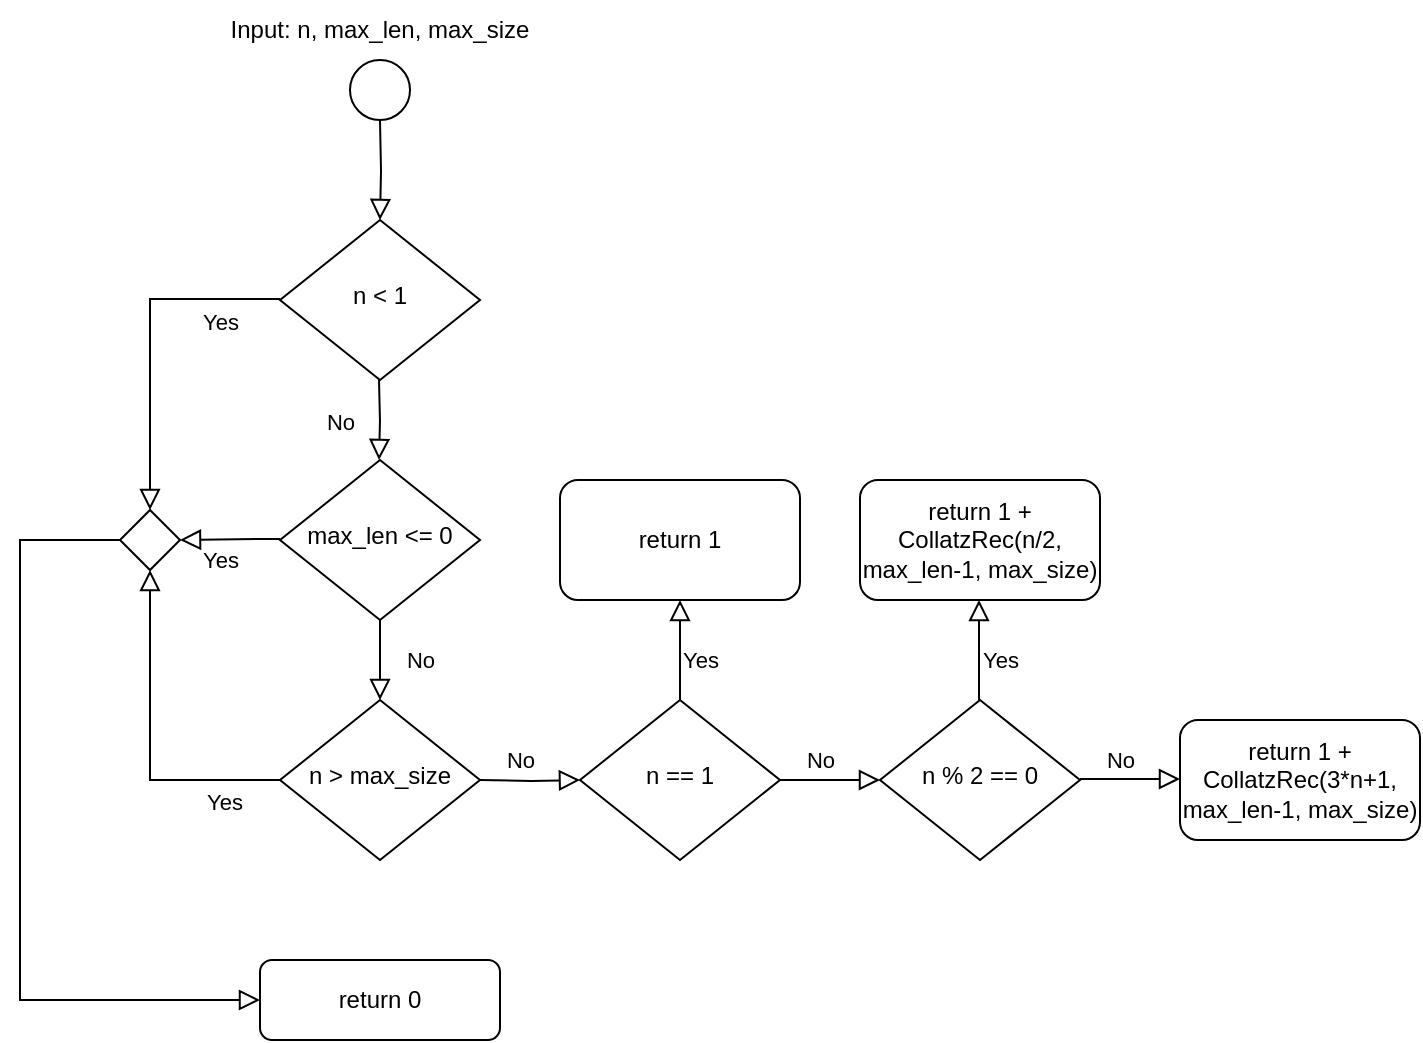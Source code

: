 <mxfile version="21.1.8" type="github">
  <diagram id="C5RBs43oDa-KdzZeNtuy" name="Page-1">
    <mxGraphModel dx="726" dy="738" grid="1" gridSize="10" guides="1" tooltips="1" connect="1" arrows="1" fold="1" page="1" pageScale="1" pageWidth="827" pageHeight="1169" math="0" shadow="0">
      <root>
        <mxCell id="WIyWlLk6GJQsqaUBKTNV-0" />
        <mxCell id="WIyWlLk6GJQsqaUBKTNV-1" parent="WIyWlLk6GJQsqaUBKTNV-0" />
        <mxCell id="WIyWlLk6GJQsqaUBKTNV-2" value="" style="rounded=0;html=1;jettySize=auto;orthogonalLoop=1;fontSize=11;endArrow=block;endFill=0;endSize=8;strokeWidth=1;shadow=0;labelBackgroundColor=none;edgeStyle=orthogonalEdgeStyle;" parent="WIyWlLk6GJQsqaUBKTNV-1" target="WIyWlLk6GJQsqaUBKTNV-6" edge="1">
          <mxGeometry relative="1" as="geometry">
            <mxPoint x="220" y="120" as="sourcePoint" />
          </mxGeometry>
        </mxCell>
        <mxCell id="WIyWlLk6GJQsqaUBKTNV-6" value="n &amp;lt; 1" style="rhombus;whiteSpace=wrap;html=1;shadow=0;fontFamily=Helvetica;fontSize=12;align=center;strokeWidth=1;spacing=6;spacingTop=-4;" parent="WIyWlLk6GJQsqaUBKTNV-1" vertex="1">
          <mxGeometry x="170" y="170" width="100" height="80" as="geometry" />
        </mxCell>
        <mxCell id="WIyWlLk6GJQsqaUBKTNV-8" value="No" style="rounded=0;html=1;jettySize=auto;orthogonalLoop=1;fontSize=11;endArrow=block;endFill=0;endSize=8;strokeWidth=1;shadow=0;labelBackgroundColor=none;edgeStyle=orthogonalEdgeStyle;" parent="WIyWlLk6GJQsqaUBKTNV-1" source="WIyWlLk6GJQsqaUBKTNV-10" edge="1">
          <mxGeometry y="20" relative="1" as="geometry">
            <mxPoint as="offset" />
            <mxPoint x="220" y="410" as="targetPoint" />
          </mxGeometry>
        </mxCell>
        <mxCell id="WIyWlLk6GJQsqaUBKTNV-10" value="max_len &amp;lt;= 0" style="rhombus;whiteSpace=wrap;html=1;shadow=0;fontFamily=Helvetica;fontSize=12;align=center;strokeWidth=1;spacing=6;spacingTop=-4;" parent="WIyWlLk6GJQsqaUBKTNV-1" vertex="1">
          <mxGeometry x="170" y="290" width="100" height="80" as="geometry" />
        </mxCell>
        <mxCell id="TUXl-O04e0mhToyr6LTU-0" value="n &amp;gt; max_size" style="rhombus;whiteSpace=wrap;html=1;shadow=0;fontFamily=Helvetica;fontSize=12;align=center;strokeWidth=1;spacing=6;spacingTop=-4;" parent="WIyWlLk6GJQsqaUBKTNV-1" vertex="1">
          <mxGeometry x="170" y="410" width="100" height="80" as="geometry" />
        </mxCell>
        <mxCell id="TUXl-O04e0mhToyr6LTU-6" value="" style="rhombus;whiteSpace=wrap;html=1;" parent="WIyWlLk6GJQsqaUBKTNV-1" vertex="1">
          <mxGeometry x="90" y="315" width="30" height="30" as="geometry" />
        </mxCell>
        <mxCell id="TUXl-O04e0mhToyr6LTU-8" value="Yes" style="edgeStyle=orthogonalEdgeStyle;rounded=0;html=1;jettySize=auto;orthogonalLoop=1;fontSize=11;endArrow=block;endFill=0;endSize=8;strokeWidth=1;shadow=0;labelBackgroundColor=none;entryX=1;entryY=0.5;entryDx=0;entryDy=0;" parent="WIyWlLk6GJQsqaUBKTNV-1" target="TUXl-O04e0mhToyr6LTU-6" edge="1">
          <mxGeometry x="0.205" y="10" relative="1" as="geometry">
            <mxPoint as="offset" />
            <mxPoint x="170" y="329.5" as="sourcePoint" />
            <mxPoint x="220" y="329.5" as="targetPoint" />
            <Array as="points">
              <mxPoint x="160" y="330" />
              <mxPoint x="160" y="330" />
            </Array>
          </mxGeometry>
        </mxCell>
        <mxCell id="TUXl-O04e0mhToyr6LTU-9" value="Yes" style="edgeStyle=orthogonalEdgeStyle;rounded=0;html=1;jettySize=auto;orthogonalLoop=1;fontSize=11;endArrow=block;endFill=0;endSize=8;strokeWidth=1;shadow=0;labelBackgroundColor=none;entryX=0.5;entryY=0;entryDx=0;entryDy=0;" parent="WIyWlLk6GJQsqaUBKTNV-1" target="TUXl-O04e0mhToyr6LTU-6" edge="1">
          <mxGeometry x="-0.648" y="11" relative="1" as="geometry">
            <mxPoint as="offset" />
            <mxPoint x="170" y="209.5" as="sourcePoint" />
            <mxPoint x="120" y="210" as="targetPoint" />
            <Array as="points">
              <mxPoint x="105" y="210" />
            </Array>
          </mxGeometry>
        </mxCell>
        <mxCell id="TUXl-O04e0mhToyr6LTU-10" value="Yes" style="edgeStyle=orthogonalEdgeStyle;rounded=0;html=1;jettySize=auto;orthogonalLoop=1;fontSize=11;endArrow=block;endFill=0;endSize=8;strokeWidth=1;shadow=0;labelBackgroundColor=none;entryX=0.5;entryY=1;entryDx=0;entryDy=0;" parent="WIyWlLk6GJQsqaUBKTNV-1" target="TUXl-O04e0mhToyr6LTU-6" edge="1">
          <mxGeometry x="-0.666" y="11" relative="1" as="geometry">
            <mxPoint as="offset" />
            <mxPoint x="170" y="450" as="sourcePoint" />
            <mxPoint x="120" y="460" as="targetPoint" />
            <Array as="points">
              <mxPoint x="170" y="450" />
              <mxPoint x="105" y="450" />
            </Array>
          </mxGeometry>
        </mxCell>
        <mxCell id="TUXl-O04e0mhToyr6LTU-13" value="No" style="rounded=0;html=1;jettySize=auto;orthogonalLoop=1;fontSize=11;endArrow=block;endFill=0;endSize=8;strokeWidth=1;shadow=0;labelBackgroundColor=none;edgeStyle=orthogonalEdgeStyle;" parent="WIyWlLk6GJQsqaUBKTNV-1" edge="1">
          <mxGeometry y="20" relative="1" as="geometry">
            <mxPoint as="offset" />
            <mxPoint x="219.5" y="250" as="sourcePoint" />
            <mxPoint x="219.5" y="290" as="targetPoint" />
          </mxGeometry>
        </mxCell>
        <mxCell id="TUXl-O04e0mhToyr6LTU-15" value="" style="rounded=0;html=1;jettySize=auto;orthogonalLoop=1;fontSize=11;endArrow=block;endFill=0;endSize=8;strokeWidth=1;shadow=0;labelBackgroundColor=none;edgeStyle=orthogonalEdgeStyle;entryX=0;entryY=0.5;entryDx=0;entryDy=0;" parent="WIyWlLk6GJQsqaUBKTNV-1" target="TUXl-O04e0mhToyr6LTU-16" edge="1">
          <mxGeometry relative="1" as="geometry">
            <mxPoint x="90" y="330" as="sourcePoint" />
            <mxPoint x="150" y="560" as="targetPoint" />
            <Array as="points">
              <mxPoint x="40" y="330" />
              <mxPoint x="40" y="560" />
            </Array>
          </mxGeometry>
        </mxCell>
        <mxCell id="TUXl-O04e0mhToyr6LTU-16" value="return 0" style="rounded=1;whiteSpace=wrap;html=1;fontSize=12;glass=0;strokeWidth=1;shadow=0;" parent="WIyWlLk6GJQsqaUBKTNV-1" vertex="1">
          <mxGeometry x="160" y="540" width="120" height="40" as="geometry" />
        </mxCell>
        <mxCell id="TUXl-O04e0mhToyr6LTU-18" value="" style="ellipse;whiteSpace=wrap;html=1;aspect=fixed;" parent="WIyWlLk6GJQsqaUBKTNV-1" vertex="1">
          <mxGeometry x="205" y="90" width="30" height="30" as="geometry" />
        </mxCell>
        <mxCell id="TUXl-O04e0mhToyr6LTU-19" value="Input: n, max_len, max_size" style="text;html=1;strokeColor=none;fillColor=none;align=center;verticalAlign=middle;whiteSpace=wrap;rounded=0;" parent="WIyWlLk6GJQsqaUBKTNV-1" vertex="1">
          <mxGeometry x="135" y="60" width="170" height="30" as="geometry" />
        </mxCell>
        <mxCell id="cVzY4snqq4lX8DOmmipM-2" value="No" style="rounded=0;html=1;jettySize=auto;orthogonalLoop=1;fontSize=11;endArrow=block;endFill=0;endSize=8;strokeWidth=1;shadow=0;labelBackgroundColor=none;edgeStyle=orthogonalEdgeStyle;entryX=0;entryY=0.5;entryDx=0;entryDy=0;" edge="1" parent="WIyWlLk6GJQsqaUBKTNV-1" target="cVzY4snqq4lX8DOmmipM-5">
          <mxGeometry x="-0.2" y="10" relative="1" as="geometry">
            <mxPoint as="offset" />
            <mxPoint x="330" y="450" as="targetPoint" />
            <mxPoint x="270" y="450" as="sourcePoint" />
          </mxGeometry>
        </mxCell>
        <mxCell id="cVzY4snqq4lX8DOmmipM-5" value="n == 1" style="rhombus;whiteSpace=wrap;html=1;shadow=0;fontFamily=Helvetica;fontSize=12;align=center;strokeWidth=1;spacing=6;spacingTop=-4;" vertex="1" parent="WIyWlLk6GJQsqaUBKTNV-1">
          <mxGeometry x="320" y="410" width="100" height="80" as="geometry" />
        </mxCell>
        <mxCell id="cVzY4snqq4lX8DOmmipM-6" value="No" style="rounded=0;html=1;jettySize=auto;orthogonalLoop=1;fontSize=11;endArrow=block;endFill=0;endSize=8;strokeWidth=1;shadow=0;labelBackgroundColor=none;edgeStyle=orthogonalEdgeStyle;" edge="1" parent="WIyWlLk6GJQsqaUBKTNV-1">
          <mxGeometry x="-0.2" y="10" relative="1" as="geometry">
            <mxPoint as="offset" />
            <mxPoint x="470" y="450" as="targetPoint" />
            <mxPoint x="420" y="450" as="sourcePoint" />
          </mxGeometry>
        </mxCell>
        <mxCell id="cVzY4snqq4lX8DOmmipM-7" value="return 1" style="rounded=1;whiteSpace=wrap;html=1;" vertex="1" parent="WIyWlLk6GJQsqaUBKTNV-1">
          <mxGeometry x="310" y="300" width="120" height="60" as="geometry" />
        </mxCell>
        <mxCell id="cVzY4snqq4lX8DOmmipM-8" value="Yes" style="edgeStyle=orthogonalEdgeStyle;rounded=0;html=1;jettySize=auto;orthogonalLoop=1;fontSize=11;endArrow=block;endFill=0;endSize=8;strokeWidth=1;shadow=0;labelBackgroundColor=none;entryX=0.5;entryY=1;entryDx=0;entryDy=0;" edge="1" parent="WIyWlLk6GJQsqaUBKTNV-1" target="cVzY4snqq4lX8DOmmipM-7">
          <mxGeometry x="-0.2" y="-10" relative="1" as="geometry">
            <mxPoint as="offset" />
            <mxPoint x="370" y="410" as="sourcePoint" />
            <mxPoint x="420" y="380" as="targetPoint" />
            <Array as="points">
              <mxPoint x="370" y="370" />
              <mxPoint x="370" y="370" />
            </Array>
          </mxGeometry>
        </mxCell>
        <mxCell id="cVzY4snqq4lX8DOmmipM-12" value="n % 2 == 0" style="rhombus;whiteSpace=wrap;html=1;shadow=0;fontFamily=Helvetica;fontSize=12;align=center;strokeWidth=1;spacing=6;spacingTop=-4;" vertex="1" parent="WIyWlLk6GJQsqaUBKTNV-1">
          <mxGeometry x="470" y="410" width="100" height="80" as="geometry" />
        </mxCell>
        <mxCell id="cVzY4snqq4lX8DOmmipM-14" value="Yes" style="edgeStyle=orthogonalEdgeStyle;rounded=0;html=1;jettySize=auto;orthogonalLoop=1;fontSize=11;endArrow=block;endFill=0;endSize=8;strokeWidth=1;shadow=0;labelBackgroundColor=none;entryX=0.5;entryY=1;entryDx=0;entryDy=0;" edge="1" parent="WIyWlLk6GJQsqaUBKTNV-1">
          <mxGeometry x="-0.2" y="-10" relative="1" as="geometry">
            <mxPoint as="offset" />
            <mxPoint x="519.5" y="410" as="sourcePoint" />
            <mxPoint x="519.5" y="360" as="targetPoint" />
            <Array as="points">
              <mxPoint x="519.5" y="370" />
              <mxPoint x="519.5" y="370" />
            </Array>
          </mxGeometry>
        </mxCell>
        <mxCell id="cVzY4snqq4lX8DOmmipM-15" value="return 1 + CollatzRec(n/2, max_len-1, max_size)" style="rounded=1;whiteSpace=wrap;html=1;" vertex="1" parent="WIyWlLk6GJQsqaUBKTNV-1">
          <mxGeometry x="460" y="300" width="120" height="60" as="geometry" />
        </mxCell>
        <mxCell id="cVzY4snqq4lX8DOmmipM-16" value="No" style="rounded=0;html=1;jettySize=auto;orthogonalLoop=1;fontSize=11;endArrow=block;endFill=0;endSize=8;strokeWidth=1;shadow=0;labelBackgroundColor=none;edgeStyle=orthogonalEdgeStyle;" edge="1" parent="WIyWlLk6GJQsqaUBKTNV-1">
          <mxGeometry x="-0.2" y="10" relative="1" as="geometry">
            <mxPoint as="offset" />
            <mxPoint x="620" y="449.5" as="targetPoint" />
            <mxPoint x="570" y="449.5" as="sourcePoint" />
          </mxGeometry>
        </mxCell>
        <mxCell id="cVzY4snqq4lX8DOmmipM-17" value="return 1 + CollatzRec(3*n+1, max_len-1, max_size)" style="rounded=1;whiteSpace=wrap;html=1;" vertex="1" parent="WIyWlLk6GJQsqaUBKTNV-1">
          <mxGeometry x="620" y="420" width="120" height="60" as="geometry" />
        </mxCell>
      </root>
    </mxGraphModel>
  </diagram>
</mxfile>
